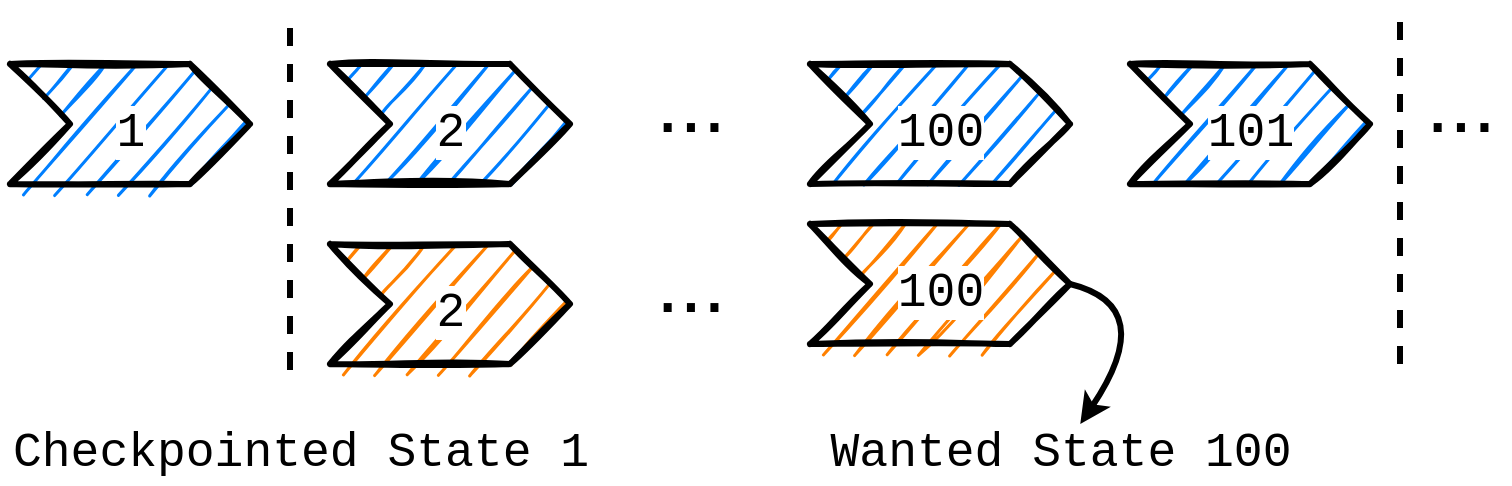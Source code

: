 <mxfile version="13.6.2" type="device"><diagram id="kleZpip4yNvB3woFXKFm" name="Page-1"><mxGraphModel dx="1336" dy="802" grid="1" gridSize="10" guides="1" tooltips="1" connect="1" arrows="1" fold="1" page="1" pageScale="1" pageWidth="900" pageHeight="300" math="0" shadow="0"><root><mxCell id="0"/><mxCell id="1" parent="0"/><mxCell id="7oEvSVdCj6EOyITijsDx-6" value="Checkpointed State 1" style="text;html=1;align=center;verticalAlign=middle;resizable=0;points=[];autosize=1;fontSize=24;fontFamily=Courier New;" parent="1" vertex="1"><mxGeometry x="90" y="239" width="300" height="30" as="geometry"/></mxCell><mxCell id="7oEvSVdCj6EOyITijsDx-15" value="Wanted State 100" style="text;html=1;align=center;verticalAlign=middle;resizable=0;points=[];autosize=1;fontSize=24;fontFamily=Courier New;" parent="1" vertex="1"><mxGeometry x="495" y="239" width="250" height="30" as="geometry"/></mxCell><mxCell id="7oEvSVdCj6EOyITijsDx-19" value="" style="endArrow=none;html=1;dashed=1;strokeWidth=3;fontSize=24;" parent="1" edge="1"><mxGeometry width="50" height="50" relative="1" as="geometry"><mxPoint x="235" y="212" as="sourcePoint"/><mxPoint x="235" y="32" as="targetPoint"/></mxGeometry></mxCell><mxCell id="7oEvSVdCj6EOyITijsDx-20" value="..." style="text;html=1;align=center;verticalAlign=middle;resizable=0;points=[];autosize=1;fontSize=42;" parent="1" vertex="1"><mxGeometry x="410" y="49" width="50" height="60" as="geometry"/></mxCell><mxCell id="7oEvSVdCj6EOyITijsDx-21" value="..." style="text;html=1;align=center;verticalAlign=middle;resizable=0;points=[];autosize=1;fontSize=42;" parent="1" vertex="1"><mxGeometry x="410" y="139" width="50" height="60" as="geometry"/></mxCell><mxCell id="7oEvSVdCj6EOyITijsDx-22" value="" style="endArrow=none;html=1;dashed=1;strokeWidth=3;fontSize=24;" parent="1" edge="1"><mxGeometry width="50" height="50" relative="1" as="geometry"><mxPoint x="790" y="209" as="sourcePoint"/><mxPoint x="790" y="29" as="targetPoint"/></mxGeometry></mxCell><mxCell id="7oEvSVdCj6EOyITijsDx-23" value="..." style="text;html=1;align=center;verticalAlign=middle;resizable=0;points=[];autosize=1;fontSize=42;" parent="1" vertex="1"><mxGeometry x="795" y="49" width="50" height="60" as="geometry"/></mxCell><mxCell id="7oEvSVdCj6EOyITijsDx-37" value="&lt;font style=&quot;font-size: 24px ; background-color: rgb(255 , 255 , 255)&quot;&gt;1&lt;/font&gt;" style="html=1;shadow=0;dashed=0;align=center;verticalAlign=middle;shape=mxgraph.arrows2.arrow;dy=0;dx=30;notch=30;glass=0;sketch=1;strokeWidth=3;fontFamily=Courier New;fontSize=42;fillColor=#007FFF;" parent="1" vertex="1"><mxGeometry x="95" y="59" width="120" height="60" as="geometry"/></mxCell><mxCell id="7oEvSVdCj6EOyITijsDx-38" value="&lt;font style=&quot;font-size: 24px ; background-color: rgb(255 , 255 , 255)&quot;&gt;2&lt;/font&gt;" style="html=1;shadow=0;dashed=0;align=center;verticalAlign=middle;shape=mxgraph.arrows2.arrow;dy=0;dx=30;notch=30;glass=0;sketch=1;strokeWidth=3;fontFamily=Courier New;fontSize=42;fillColor=#007FFF;" parent="1" vertex="1"><mxGeometry x="255" y="59" width="120" height="60" as="geometry"/></mxCell><mxCell id="7oEvSVdCj6EOyITijsDx-39" value="&lt;font style=&quot;font-size: 24px ; background-color: rgb(255 , 255 , 255)&quot;&gt;100&lt;/font&gt;" style="html=1;shadow=0;dashed=0;align=center;verticalAlign=middle;shape=mxgraph.arrows2.arrow;dy=0;dx=30;notch=30;glass=0;sketch=1;strokeWidth=3;fontFamily=Courier New;fontSize=42;fillColor=#007FFF;" parent="1" vertex="1"><mxGeometry x="495" y="59" width="130" height="60" as="geometry"/></mxCell><mxCell id="7oEvSVdCj6EOyITijsDx-40" value="&lt;font style=&quot;font-size: 24px ; background-color: rgb(255 , 255 , 255)&quot;&gt;101&lt;/font&gt;" style="html=1;shadow=0;dashed=0;align=center;verticalAlign=middle;shape=mxgraph.arrows2.arrow;dy=0;dx=30;notch=30;glass=0;sketch=1;strokeWidth=3;fontFamily=Courier New;fontSize=42;fillColor=#007FFF;" parent="1" vertex="1"><mxGeometry x="655" y="59" width="120" height="60" as="geometry"/></mxCell><mxCell id="7oEvSVdCj6EOyITijsDx-41" value="&lt;font style=&quot;font-size: 24px ; background-color: rgb(255 , 255 , 255)&quot;&gt;2&lt;/font&gt;" style="html=1;shadow=0;dashed=0;align=center;verticalAlign=middle;shape=mxgraph.arrows2.arrow;dy=0;dx=30;notch=30;glass=0;sketch=1;strokeWidth=3;fontFamily=Courier New;fontSize=42;fillColor=#FF8000;" parent="1" vertex="1"><mxGeometry x="255" y="149" width="120" height="60" as="geometry"/></mxCell><mxCell id="7oEvSVdCj6EOyITijsDx-42" value="&lt;font style=&quot;font-size: 24px ; background-color: rgb(255 , 255 , 255)&quot;&gt;100&lt;/font&gt;" style="html=1;shadow=0;dashed=0;align=center;verticalAlign=middle;shape=mxgraph.arrows2.arrow;dy=0;dx=30;notch=30;glass=0;sketch=1;strokeWidth=3;fontFamily=Courier New;fontSize=42;fillColor=#FF8000;" parent="1" vertex="1"><mxGeometry x="495" y="139" width="130" height="60" as="geometry"/></mxCell><mxCell id="VClwqb6EacfX3hGv2RO3-1" value="" style="curved=1;endArrow=classic;html=1;exitX=1;exitY=0.5;exitDx=0;exitDy=0;exitPerimeter=0;strokeWidth=3;" edge="1" parent="1" source="7oEvSVdCj6EOyITijsDx-42" target="7oEvSVdCj6EOyITijsDx-15"><mxGeometry width="50" height="50" relative="1" as="geometry"><mxPoint x="420" y="380" as="sourcePoint"/><mxPoint x="470" y="330" as="targetPoint"/><Array as="points"><mxPoint x="670" y="180"/></Array></mxGeometry></mxCell></root></mxGraphModel></diagram></mxfile>